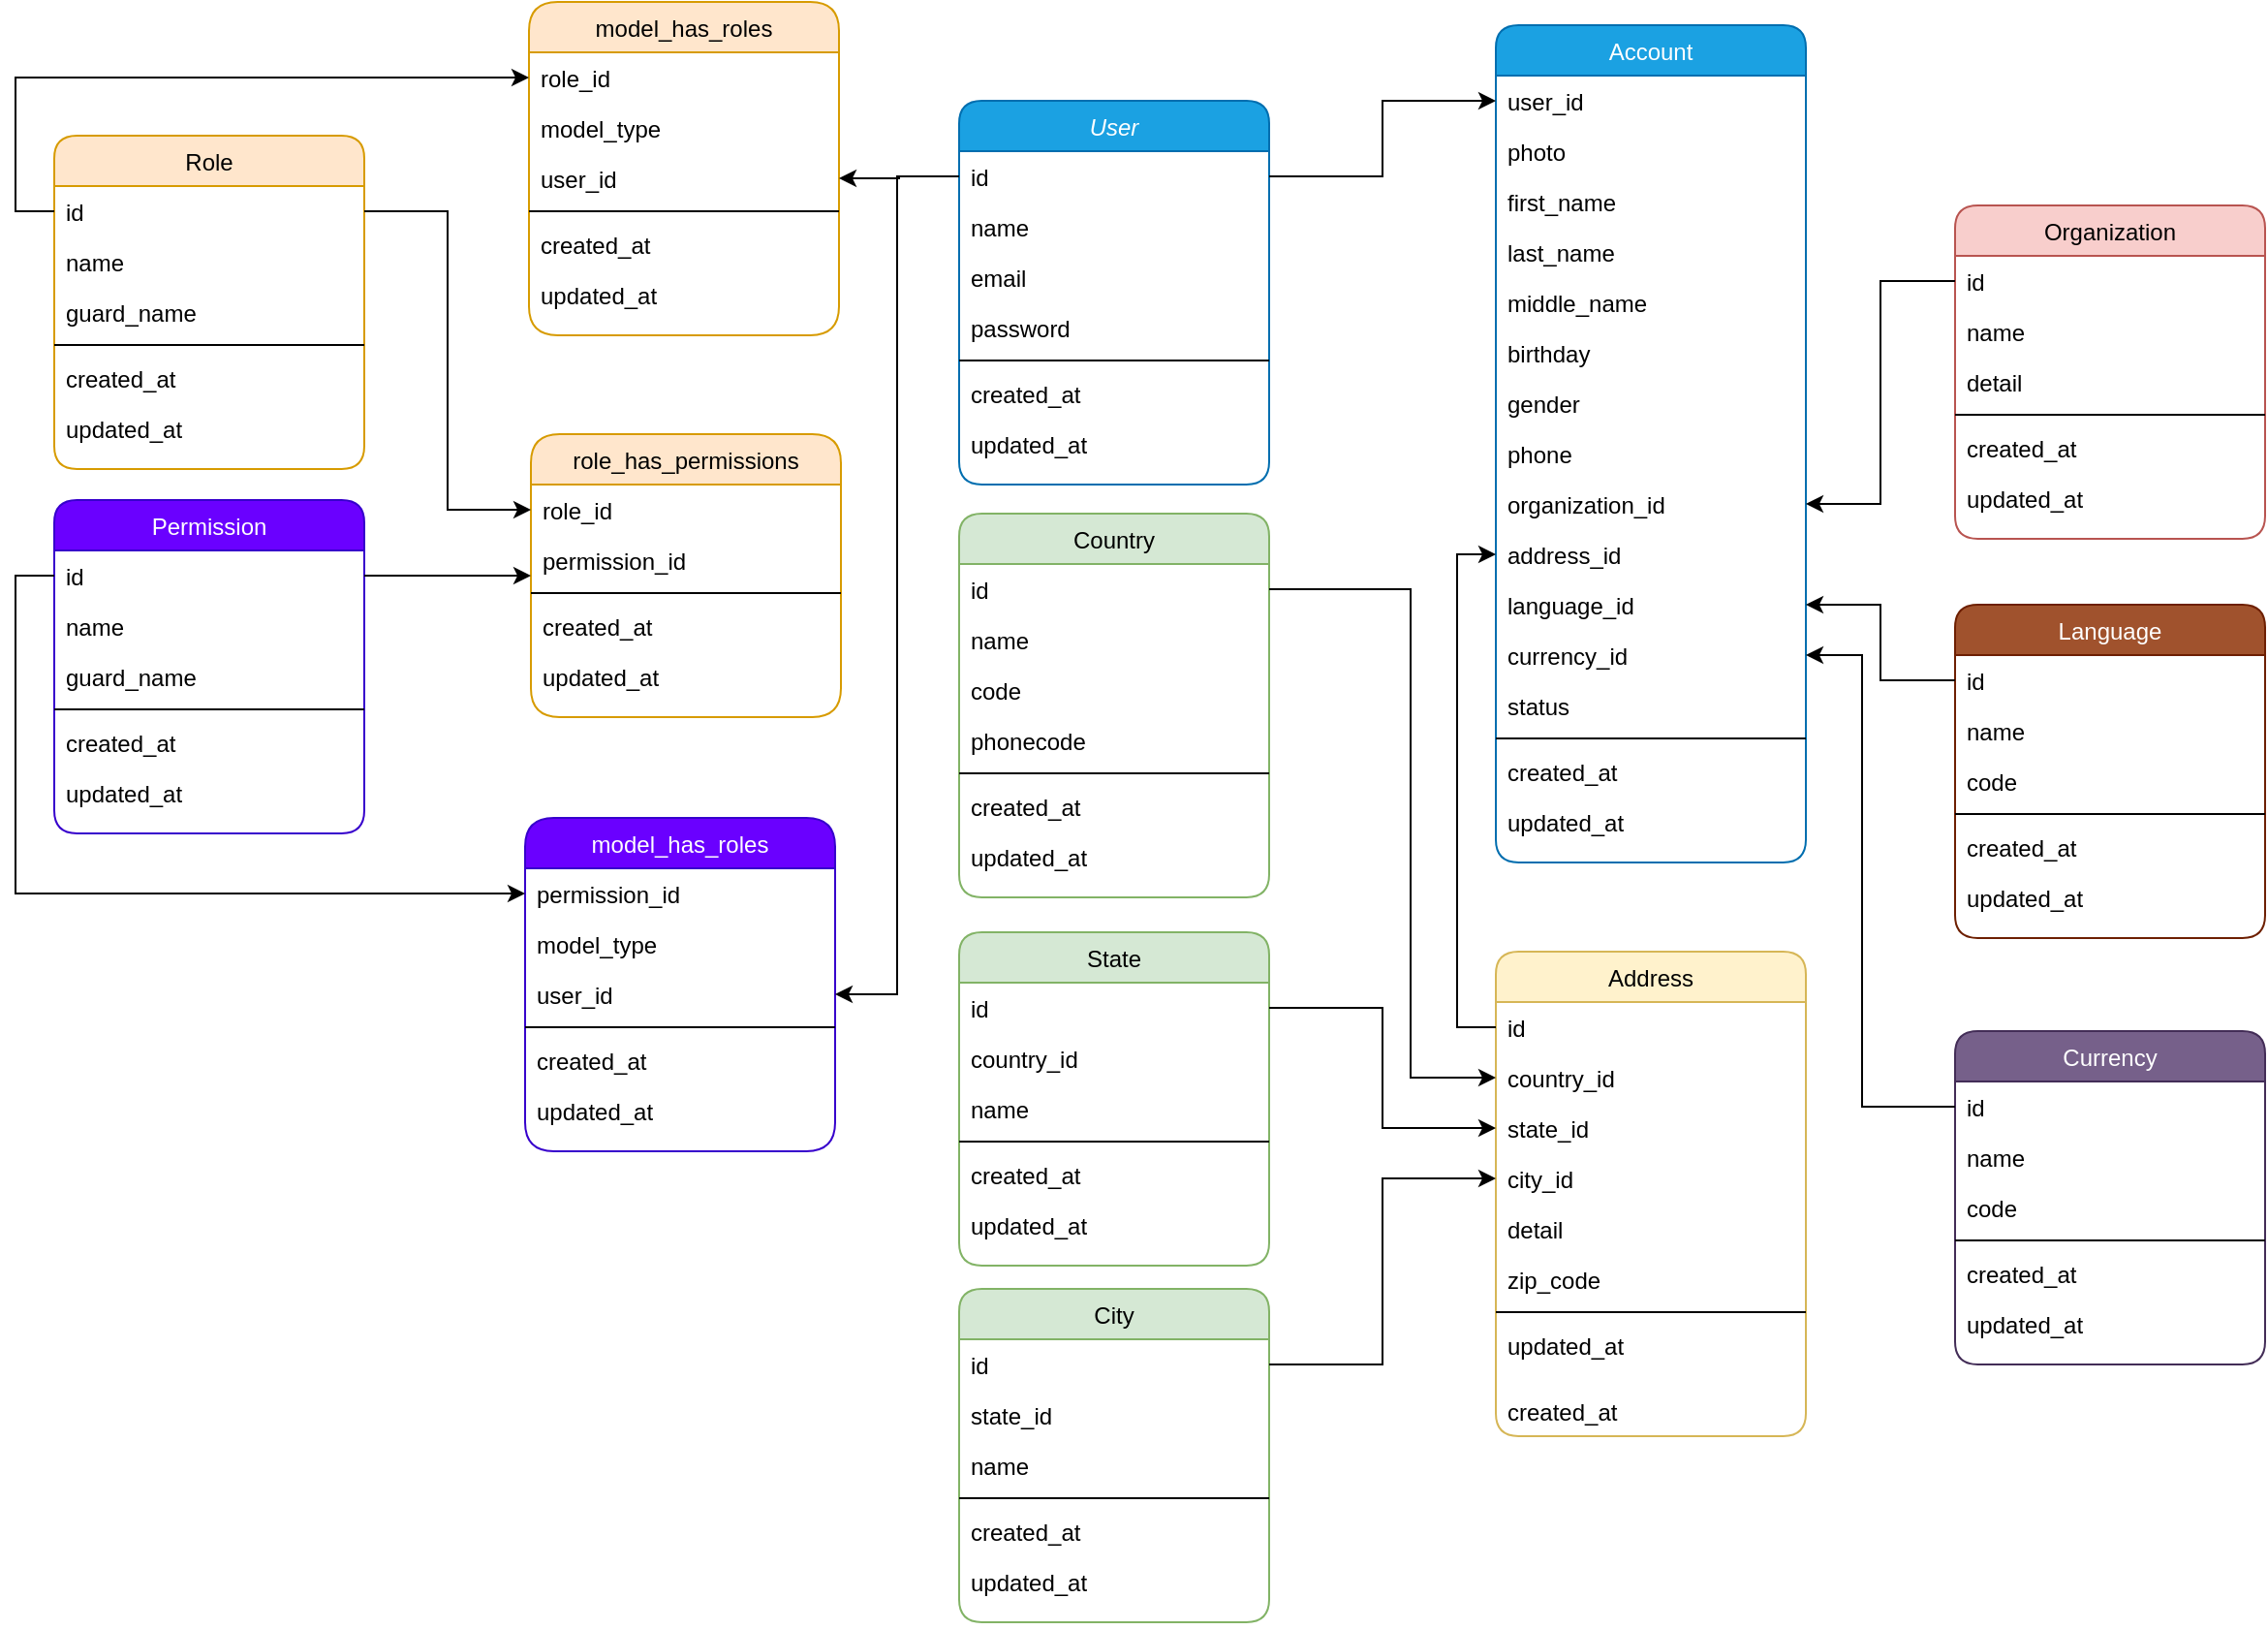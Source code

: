 <mxfile version="24.4.4" type="github">
  <diagram id="C5RBs43oDa-KdzZeNtuy" name="Page-1">
    <mxGraphModel dx="2900" dy="1130" grid="0" gridSize="10" guides="1" tooltips="1" connect="1" arrows="1" fold="1" page="0" pageScale="1" pageWidth="827" pageHeight="1169" math="0" shadow="0">
      <root>
        <mxCell id="WIyWlLk6GJQsqaUBKTNV-0" />
        <mxCell id="WIyWlLk6GJQsqaUBKTNV-1" parent="WIyWlLk6GJQsqaUBKTNV-0" />
        <mxCell id="zkfFHV4jXpPFQw0GAbJ--0" value="User" style="swimlane;fontStyle=2;align=center;verticalAlign=top;childLayout=stackLayout;horizontal=1;startSize=26;horizontalStack=0;resizeParent=1;resizeLast=0;collapsible=1;marginBottom=0;rounded=1;shadow=0;strokeWidth=1;fillColor=#1ba1e2;strokeColor=#006EAF;fontColor=#ffffff;" parent="WIyWlLk6GJQsqaUBKTNV-1" vertex="1">
          <mxGeometry x="-58" y="67" width="160" height="198" as="geometry">
            <mxRectangle x="230" y="140" width="160" height="26" as="alternateBounds" />
          </mxGeometry>
        </mxCell>
        <mxCell id="zkfFHV4jXpPFQw0GAbJ--1" value="id" style="text;align=left;verticalAlign=top;spacingLeft=4;spacingRight=4;overflow=hidden;rotatable=0;points=[[0,0.5],[1,0.5]];portConstraint=eastwest;" parent="zkfFHV4jXpPFQw0GAbJ--0" vertex="1">
          <mxGeometry y="26" width="160" height="26" as="geometry" />
        </mxCell>
        <mxCell id="_w4fHkP3av8SXixH83vg-1" value="name" style="text;align=left;verticalAlign=top;spacingLeft=4;spacingRight=4;overflow=hidden;rotatable=0;points=[[0,0.5],[1,0.5]];portConstraint=eastwest;" vertex="1" parent="zkfFHV4jXpPFQw0GAbJ--0">
          <mxGeometry y="52" width="160" height="26" as="geometry" />
        </mxCell>
        <mxCell id="zkfFHV4jXpPFQw0GAbJ--3" value="email" style="text;align=left;verticalAlign=top;spacingLeft=4;spacingRight=4;overflow=hidden;rotatable=0;points=[[0,0.5],[1,0.5]];portConstraint=eastwest;rounded=0;shadow=0;html=0;" parent="zkfFHV4jXpPFQw0GAbJ--0" vertex="1">
          <mxGeometry y="78" width="160" height="26" as="geometry" />
        </mxCell>
        <mxCell id="zkfFHV4jXpPFQw0GAbJ--2" value="password" style="text;align=left;verticalAlign=top;spacingLeft=4;spacingRight=4;overflow=hidden;rotatable=0;points=[[0,0.5],[1,0.5]];portConstraint=eastwest;rounded=0;shadow=0;html=0;" parent="zkfFHV4jXpPFQw0GAbJ--0" vertex="1">
          <mxGeometry y="104" width="160" height="26" as="geometry" />
        </mxCell>
        <mxCell id="zkfFHV4jXpPFQw0GAbJ--4" value="" style="line;html=1;strokeWidth=1;align=left;verticalAlign=middle;spacingTop=-1;spacingLeft=3;spacingRight=3;rotatable=0;labelPosition=right;points=[];portConstraint=eastwest;" parent="zkfFHV4jXpPFQw0GAbJ--0" vertex="1">
          <mxGeometry y="130" width="160" height="8" as="geometry" />
        </mxCell>
        <mxCell id="zkfFHV4jXpPFQw0GAbJ--5" value="created_at" style="text;align=left;verticalAlign=top;spacingLeft=4;spacingRight=4;overflow=hidden;rotatable=0;points=[[0,0.5],[1,0.5]];portConstraint=eastwest;" parent="zkfFHV4jXpPFQw0GAbJ--0" vertex="1">
          <mxGeometry y="138" width="160" height="26" as="geometry" />
        </mxCell>
        <mxCell id="_w4fHkP3av8SXixH83vg-0" value="updated_at" style="text;align=left;verticalAlign=top;spacingLeft=4;spacingRight=4;overflow=hidden;rotatable=0;points=[[0,0.5],[1,0.5]];portConstraint=eastwest;" vertex="1" parent="zkfFHV4jXpPFQw0GAbJ--0">
          <mxGeometry y="164" width="160" height="28" as="geometry" />
        </mxCell>
        <mxCell id="zkfFHV4jXpPFQw0GAbJ--6" value="Account" style="swimlane;fontStyle=0;align=center;verticalAlign=top;childLayout=stackLayout;horizontal=1;startSize=26;horizontalStack=0;resizeParent=1;resizeLast=0;collapsible=1;marginBottom=0;rounded=1;shadow=0;strokeWidth=1;glass=0;swimlaneLine=1;fillColor=#1ba1e2;strokeColor=#006EAF;fontColor=#ffffff;" parent="WIyWlLk6GJQsqaUBKTNV-1" vertex="1">
          <mxGeometry x="219" y="28" width="160" height="432" as="geometry">
            <mxRectangle x="130" y="380" width="160" height="26" as="alternateBounds" />
          </mxGeometry>
        </mxCell>
        <mxCell id="zkfFHV4jXpPFQw0GAbJ--7" value="user_id" style="text;align=left;verticalAlign=top;spacingLeft=4;spacingRight=4;overflow=hidden;rotatable=0;points=[[0,0.5],[1,0.5]];portConstraint=eastwest;" parent="zkfFHV4jXpPFQw0GAbJ--6" vertex="1">
          <mxGeometry y="26" width="160" height="26" as="geometry" />
        </mxCell>
        <mxCell id="_w4fHkP3av8SXixH83vg-8" value="photo" style="text;align=left;verticalAlign=top;spacingLeft=4;spacingRight=4;overflow=hidden;rotatable=0;points=[[0,0.5],[1,0.5]];portConstraint=eastwest;" vertex="1" parent="zkfFHV4jXpPFQw0GAbJ--6">
          <mxGeometry y="52" width="160" height="26" as="geometry" />
        </mxCell>
        <mxCell id="_w4fHkP3av8SXixH83vg-2" value="first_name" style="text;align=left;verticalAlign=top;spacingLeft=4;spacingRight=4;overflow=hidden;rotatable=0;points=[[0,0.5],[1,0.5]];portConstraint=eastwest;" vertex="1" parent="zkfFHV4jXpPFQw0GAbJ--6">
          <mxGeometry y="78" width="160" height="26" as="geometry" />
        </mxCell>
        <mxCell id="_w4fHkP3av8SXixH83vg-3" value="last_name" style="text;align=left;verticalAlign=top;spacingLeft=4;spacingRight=4;overflow=hidden;rotatable=0;points=[[0,0.5],[1,0.5]];portConstraint=eastwest;" vertex="1" parent="zkfFHV4jXpPFQw0GAbJ--6">
          <mxGeometry y="104" width="160" height="26" as="geometry" />
        </mxCell>
        <mxCell id="zkfFHV4jXpPFQw0GAbJ--8" value="middle_name" style="text;align=left;verticalAlign=top;spacingLeft=4;spacingRight=4;overflow=hidden;rotatable=0;points=[[0,0.5],[1,0.5]];portConstraint=eastwest;rounded=0;shadow=0;html=0;" parent="zkfFHV4jXpPFQw0GAbJ--6" vertex="1">
          <mxGeometry y="130" width="160" height="26" as="geometry" />
        </mxCell>
        <mxCell id="_w4fHkP3av8SXixH83vg-6" value="birthday" style="text;align=left;verticalAlign=top;spacingLeft=4;spacingRight=4;overflow=hidden;rotatable=0;points=[[0,0.5],[1,0.5]];portConstraint=eastwest;" vertex="1" parent="zkfFHV4jXpPFQw0GAbJ--6">
          <mxGeometry y="156" width="160" height="26" as="geometry" />
        </mxCell>
        <mxCell id="zkfFHV4jXpPFQw0GAbJ--11" value="gender" style="text;align=left;verticalAlign=top;spacingLeft=4;spacingRight=4;overflow=hidden;rotatable=0;points=[[0,0.5],[1,0.5]];portConstraint=eastwest;" parent="zkfFHV4jXpPFQw0GAbJ--6" vertex="1">
          <mxGeometry y="182" width="160" height="26" as="geometry" />
        </mxCell>
        <mxCell id="_w4fHkP3av8SXixH83vg-7" value="phone" style="text;align=left;verticalAlign=top;spacingLeft=4;spacingRight=4;overflow=hidden;rotatable=0;points=[[0,0.5],[1,0.5]];portConstraint=eastwest;" vertex="1" parent="zkfFHV4jXpPFQw0GAbJ--6">
          <mxGeometry y="208" width="160" height="26" as="geometry" />
        </mxCell>
        <mxCell id="_w4fHkP3av8SXixH83vg-12" value="organization_id" style="text;align=left;verticalAlign=top;spacingLeft=4;spacingRight=4;overflow=hidden;rotatable=0;points=[[0,0.5],[1,0.5]];portConstraint=eastwest;" vertex="1" parent="zkfFHV4jXpPFQw0GAbJ--6">
          <mxGeometry y="234" width="160" height="26" as="geometry" />
        </mxCell>
        <mxCell id="_w4fHkP3av8SXixH83vg-15" value="address_id" style="text;align=left;verticalAlign=top;spacingLeft=4;spacingRight=4;overflow=hidden;rotatable=0;points=[[0,0.5],[1,0.5]];portConstraint=eastwest;" vertex="1" parent="zkfFHV4jXpPFQw0GAbJ--6">
          <mxGeometry y="260" width="160" height="26" as="geometry" />
        </mxCell>
        <mxCell id="_w4fHkP3av8SXixH83vg-102" value="language_id" style="text;align=left;verticalAlign=top;spacingLeft=4;spacingRight=4;overflow=hidden;rotatable=0;points=[[0,0.5],[1,0.5]];portConstraint=eastwest;" vertex="1" parent="zkfFHV4jXpPFQw0GAbJ--6">
          <mxGeometry y="286" width="160" height="26" as="geometry" />
        </mxCell>
        <mxCell id="_w4fHkP3av8SXixH83vg-103" value="currency_id" style="text;align=left;verticalAlign=top;spacingLeft=4;spacingRight=4;overflow=hidden;rotatable=0;points=[[0,0.5],[1,0.5]];portConstraint=eastwest;" vertex="1" parent="zkfFHV4jXpPFQw0GAbJ--6">
          <mxGeometry y="312" width="160" height="26" as="geometry" />
        </mxCell>
        <mxCell id="_w4fHkP3av8SXixH83vg-114" value="status" style="text;align=left;verticalAlign=top;spacingLeft=4;spacingRight=4;overflow=hidden;rotatable=0;points=[[0,0.5],[1,0.5]];portConstraint=eastwest;" vertex="1" parent="zkfFHV4jXpPFQw0GAbJ--6">
          <mxGeometry y="338" width="160" height="26" as="geometry" />
        </mxCell>
        <mxCell id="zkfFHV4jXpPFQw0GAbJ--9" value="" style="line;html=1;strokeWidth=1;align=left;verticalAlign=middle;spacingTop=-1;spacingLeft=3;spacingRight=3;rotatable=0;labelPosition=right;points=[];portConstraint=eastwest;" parent="zkfFHV4jXpPFQw0GAbJ--6" vertex="1">
          <mxGeometry y="364" width="160" height="8" as="geometry" />
        </mxCell>
        <mxCell id="_w4fHkP3av8SXixH83vg-4" value="created_at" style="text;align=left;verticalAlign=top;spacingLeft=4;spacingRight=4;overflow=hidden;rotatable=0;points=[[0,0.5],[1,0.5]];portConstraint=eastwest;" vertex="1" parent="zkfFHV4jXpPFQw0GAbJ--6">
          <mxGeometry y="372" width="160" height="26" as="geometry" />
        </mxCell>
        <mxCell id="_w4fHkP3av8SXixH83vg-5" value="updated_at" style="text;align=left;verticalAlign=top;spacingLeft=4;spacingRight=4;overflow=hidden;rotatable=0;points=[[0,0.5],[1,0.5]];portConstraint=eastwest;" vertex="1" parent="zkfFHV4jXpPFQw0GAbJ--6">
          <mxGeometry y="398" width="160" height="34" as="geometry" />
        </mxCell>
        <mxCell id="zkfFHV4jXpPFQw0GAbJ--13" value="Organization" style="swimlane;fontStyle=0;align=center;verticalAlign=top;childLayout=stackLayout;horizontal=1;startSize=26;horizontalStack=0;resizeParent=1;resizeLast=0;collapsible=1;marginBottom=0;rounded=1;shadow=0;strokeWidth=1;fillColor=#f8cecc;strokeColor=#b85450;" parent="WIyWlLk6GJQsqaUBKTNV-1" vertex="1">
          <mxGeometry x="456" y="121" width="160" height="172" as="geometry">
            <mxRectangle x="340" y="380" width="170" height="26" as="alternateBounds" />
          </mxGeometry>
        </mxCell>
        <mxCell id="zkfFHV4jXpPFQw0GAbJ--14" value="id" style="text;align=left;verticalAlign=top;spacingLeft=4;spacingRight=4;overflow=hidden;rotatable=0;points=[[0,0.5],[1,0.5]];portConstraint=eastwest;" parent="zkfFHV4jXpPFQw0GAbJ--13" vertex="1">
          <mxGeometry y="26" width="160" height="26" as="geometry" />
        </mxCell>
        <mxCell id="_w4fHkP3av8SXixH83vg-11" value="name" style="text;align=left;verticalAlign=top;spacingLeft=4;spacingRight=4;overflow=hidden;rotatable=0;points=[[0,0.5],[1,0.5]];portConstraint=eastwest;" vertex="1" parent="zkfFHV4jXpPFQw0GAbJ--13">
          <mxGeometry y="52" width="160" height="26" as="geometry" />
        </mxCell>
        <mxCell id="_w4fHkP3av8SXixH83vg-14" value="detail" style="text;align=left;verticalAlign=top;spacingLeft=4;spacingRight=4;overflow=hidden;rotatable=0;points=[[0,0.5],[1,0.5]];portConstraint=eastwest;" vertex="1" parent="zkfFHV4jXpPFQw0GAbJ--13">
          <mxGeometry y="78" width="160" height="26" as="geometry" />
        </mxCell>
        <mxCell id="zkfFHV4jXpPFQw0GAbJ--15" value="" style="line;html=1;strokeWidth=1;align=left;verticalAlign=middle;spacingTop=-1;spacingLeft=3;spacingRight=3;rotatable=0;labelPosition=right;points=[];portConstraint=eastwest;" parent="zkfFHV4jXpPFQw0GAbJ--13" vertex="1">
          <mxGeometry y="104" width="160" height="8" as="geometry" />
        </mxCell>
        <mxCell id="_w4fHkP3av8SXixH83vg-10" value="created_at" style="text;align=left;verticalAlign=top;spacingLeft=4;spacingRight=4;overflow=hidden;rotatable=0;points=[[0,0.5],[1,0.5]];portConstraint=eastwest;" vertex="1" parent="zkfFHV4jXpPFQw0GAbJ--13">
          <mxGeometry y="112" width="160" height="26" as="geometry" />
        </mxCell>
        <mxCell id="_w4fHkP3av8SXixH83vg-9" value="updated_at" style="text;align=left;verticalAlign=top;spacingLeft=4;spacingRight=4;overflow=hidden;rotatable=0;points=[[0,0.5],[1,0.5]];portConstraint=eastwest;" vertex="1" parent="zkfFHV4jXpPFQw0GAbJ--13">
          <mxGeometry y="138" width="160" height="34" as="geometry" />
        </mxCell>
        <mxCell id="zkfFHV4jXpPFQw0GAbJ--17" value="Address" style="swimlane;fontStyle=0;align=center;verticalAlign=top;childLayout=stackLayout;horizontal=1;startSize=26;horizontalStack=0;resizeParent=1;resizeLast=0;collapsible=1;marginBottom=0;rounded=1;shadow=0;strokeWidth=1;fillColor=#fff2cc;strokeColor=#d6b656;gradientColor=none;swimlaneFillColor=none;" parent="WIyWlLk6GJQsqaUBKTNV-1" vertex="1">
          <mxGeometry x="219" y="506" width="160" height="250" as="geometry">
            <mxRectangle x="550" y="140" width="160" height="26" as="alternateBounds" />
          </mxGeometry>
        </mxCell>
        <mxCell id="zkfFHV4jXpPFQw0GAbJ--22" value="id" style="text;align=left;verticalAlign=top;spacingLeft=4;spacingRight=4;overflow=hidden;rotatable=0;points=[[0,0.5],[1,0.5]];portConstraint=eastwest;rounded=0;shadow=0;html=0;" parent="zkfFHV4jXpPFQw0GAbJ--17" vertex="1">
          <mxGeometry y="26" width="160" height="26" as="geometry" />
        </mxCell>
        <mxCell id="zkfFHV4jXpPFQw0GAbJ--20" value="country_id" style="text;align=left;verticalAlign=top;spacingLeft=4;spacingRight=4;overflow=hidden;rotatable=0;points=[[0,0.5],[1,0.5]];portConstraint=eastwest;rounded=0;shadow=0;html=0;" parent="zkfFHV4jXpPFQw0GAbJ--17" vertex="1">
          <mxGeometry y="52" width="160" height="26" as="geometry" />
        </mxCell>
        <mxCell id="zkfFHV4jXpPFQw0GAbJ--18" value="state_id" style="text;align=left;verticalAlign=top;spacingLeft=4;spacingRight=4;overflow=hidden;rotatable=0;points=[[0,0.5],[1,0.5]];portConstraint=eastwest;" parent="zkfFHV4jXpPFQw0GAbJ--17" vertex="1">
          <mxGeometry y="78" width="160" height="26" as="geometry" />
        </mxCell>
        <mxCell id="zkfFHV4jXpPFQw0GAbJ--19" value="city_id" style="text;align=left;verticalAlign=top;spacingLeft=4;spacingRight=4;overflow=hidden;rotatable=0;points=[[0,0.5],[1,0.5]];portConstraint=eastwest;rounded=0;shadow=0;html=0;" parent="zkfFHV4jXpPFQw0GAbJ--17" vertex="1">
          <mxGeometry y="104" width="160" height="26" as="geometry" />
        </mxCell>
        <mxCell id="zkfFHV4jXpPFQw0GAbJ--21" value="detail" style="text;align=left;verticalAlign=top;spacingLeft=4;spacingRight=4;overflow=hidden;rotatable=0;points=[[0,0.5],[1,0.5]];portConstraint=eastwest;rounded=0;shadow=0;html=0;" parent="zkfFHV4jXpPFQw0GAbJ--17" vertex="1">
          <mxGeometry y="130" width="160" height="26" as="geometry" />
        </mxCell>
        <mxCell id="_w4fHkP3av8SXixH83vg-94" value="zip_code" style="text;align=left;verticalAlign=top;spacingLeft=4;spacingRight=4;overflow=hidden;rotatable=0;points=[[0,0.5],[1,0.5]];portConstraint=eastwest;rounded=0;shadow=0;html=0;" vertex="1" parent="zkfFHV4jXpPFQw0GAbJ--17">
          <mxGeometry y="156" width="160" height="26" as="geometry" />
        </mxCell>
        <mxCell id="zkfFHV4jXpPFQw0GAbJ--23" value="" style="line;html=1;strokeWidth=1;align=left;verticalAlign=middle;spacingTop=-1;spacingLeft=3;spacingRight=3;rotatable=0;labelPosition=right;points=[];portConstraint=eastwest;" parent="zkfFHV4jXpPFQw0GAbJ--17" vertex="1">
          <mxGeometry y="182" width="160" height="8" as="geometry" />
        </mxCell>
        <mxCell id="_w4fHkP3av8SXixH83vg-43" value="updated_at" style="text;align=left;verticalAlign=top;spacingLeft=4;spacingRight=4;overflow=hidden;rotatable=0;points=[[0,0.5],[1,0.5]];portConstraint=eastwest;" vertex="1" parent="zkfFHV4jXpPFQw0GAbJ--17">
          <mxGeometry y="190" width="160" height="34" as="geometry" />
        </mxCell>
        <mxCell id="_w4fHkP3av8SXixH83vg-44" value="created_at" style="text;align=left;verticalAlign=top;spacingLeft=4;spacingRight=4;overflow=hidden;rotatable=0;points=[[0,0.5],[1,0.5]];portConstraint=eastwest;" vertex="1" parent="zkfFHV4jXpPFQw0GAbJ--17">
          <mxGeometry y="224" width="160" height="26" as="geometry" />
        </mxCell>
        <mxCell id="_w4fHkP3av8SXixH83vg-16" style="edgeStyle=orthogonalEdgeStyle;rounded=0;orthogonalLoop=1;jettySize=auto;html=1;exitX=1;exitY=0.5;exitDx=0;exitDy=0;entryX=0;entryY=0.5;entryDx=0;entryDy=0;" edge="1" parent="WIyWlLk6GJQsqaUBKTNV-1" source="zkfFHV4jXpPFQw0GAbJ--1" target="zkfFHV4jXpPFQw0GAbJ--7">
          <mxGeometry relative="1" as="geometry" />
        </mxCell>
        <mxCell id="_w4fHkP3av8SXixH83vg-17" value="Country" style="swimlane;fontStyle=0;align=center;verticalAlign=top;childLayout=stackLayout;horizontal=1;startSize=26;horizontalStack=0;resizeParent=1;resizeLast=0;collapsible=1;marginBottom=0;rounded=1;shadow=0;strokeWidth=1;fillColor=#d5e8d4;strokeColor=#82b366;" vertex="1" parent="WIyWlLk6GJQsqaUBKTNV-1">
          <mxGeometry x="-58" y="280" width="160" height="198" as="geometry">
            <mxRectangle x="550" y="140" width="160" height="26" as="alternateBounds" />
          </mxGeometry>
        </mxCell>
        <mxCell id="_w4fHkP3av8SXixH83vg-18" value="id" style="text;align=left;verticalAlign=top;spacingLeft=4;spacingRight=4;overflow=hidden;rotatable=0;points=[[0,0.5],[1,0.5]];portConstraint=eastwest;rounded=0;shadow=0;html=0;" vertex="1" parent="_w4fHkP3av8SXixH83vg-17">
          <mxGeometry y="26" width="160" height="26" as="geometry" />
        </mxCell>
        <mxCell id="_w4fHkP3av8SXixH83vg-19" value="name" style="text;align=left;verticalAlign=top;spacingLeft=4;spacingRight=4;overflow=hidden;rotatable=0;points=[[0,0.5],[1,0.5]];portConstraint=eastwest;rounded=0;shadow=0;html=0;" vertex="1" parent="_w4fHkP3av8SXixH83vg-17">
          <mxGeometry y="52" width="160" height="26" as="geometry" />
        </mxCell>
        <mxCell id="_w4fHkP3av8SXixH83vg-20" value="code" style="text;align=left;verticalAlign=top;spacingLeft=4;spacingRight=4;overflow=hidden;rotatable=0;points=[[0,0.5],[1,0.5]];portConstraint=eastwest;" vertex="1" parent="_w4fHkP3av8SXixH83vg-17">
          <mxGeometry y="78" width="160" height="26" as="geometry" />
        </mxCell>
        <mxCell id="_w4fHkP3av8SXixH83vg-21" value="phonecode" style="text;align=left;verticalAlign=top;spacingLeft=4;spacingRight=4;overflow=hidden;rotatable=0;points=[[0,0.5],[1,0.5]];portConstraint=eastwest;rounded=0;shadow=0;html=0;" vertex="1" parent="_w4fHkP3av8SXixH83vg-17">
          <mxGeometry y="104" width="160" height="26" as="geometry" />
        </mxCell>
        <mxCell id="_w4fHkP3av8SXixH83vg-23" value="" style="line;html=1;strokeWidth=1;align=left;verticalAlign=middle;spacingTop=-1;spacingLeft=3;spacingRight=3;rotatable=0;labelPosition=right;points=[];portConstraint=eastwest;" vertex="1" parent="_w4fHkP3av8SXixH83vg-17">
          <mxGeometry y="130" width="160" height="8" as="geometry" />
        </mxCell>
        <mxCell id="_w4fHkP3av8SXixH83vg-26" value="created_at" style="text;align=left;verticalAlign=top;spacingLeft=4;spacingRight=4;overflow=hidden;rotatable=0;points=[[0,0.5],[1,0.5]];portConstraint=eastwest;" vertex="1" parent="_w4fHkP3av8SXixH83vg-17">
          <mxGeometry y="138" width="160" height="26" as="geometry" />
        </mxCell>
        <mxCell id="_w4fHkP3av8SXixH83vg-27" value="updated_at" style="text;align=left;verticalAlign=top;spacingLeft=4;spacingRight=4;overflow=hidden;rotatable=0;points=[[0,0.5],[1,0.5]];portConstraint=eastwest;" vertex="1" parent="_w4fHkP3av8SXixH83vg-17">
          <mxGeometry y="164" width="160" height="34" as="geometry" />
        </mxCell>
        <mxCell id="_w4fHkP3av8SXixH83vg-28" value="State" style="swimlane;fontStyle=0;align=center;verticalAlign=top;childLayout=stackLayout;horizontal=1;startSize=26;horizontalStack=0;resizeParent=1;resizeLast=0;collapsible=1;marginBottom=0;rounded=1;shadow=0;strokeWidth=1;fillColor=#d5e8d4;strokeColor=#82b366;" vertex="1" parent="WIyWlLk6GJQsqaUBKTNV-1">
          <mxGeometry x="-58" y="496" width="160" height="172" as="geometry">
            <mxRectangle x="550" y="140" width="160" height="26" as="alternateBounds" />
          </mxGeometry>
        </mxCell>
        <mxCell id="_w4fHkP3av8SXixH83vg-29" value="id" style="text;align=left;verticalAlign=top;spacingLeft=4;spacingRight=4;overflow=hidden;rotatable=0;points=[[0,0.5],[1,0.5]];portConstraint=eastwest;rounded=0;shadow=0;html=0;" vertex="1" parent="_w4fHkP3av8SXixH83vg-28">
          <mxGeometry y="26" width="160" height="26" as="geometry" />
        </mxCell>
        <mxCell id="_w4fHkP3av8SXixH83vg-30" value="country_id" style="text;align=left;verticalAlign=top;spacingLeft=4;spacingRight=4;overflow=hidden;rotatable=0;points=[[0,0.5],[1,0.5]];portConstraint=eastwest;rounded=0;shadow=0;html=0;" vertex="1" parent="_w4fHkP3av8SXixH83vg-28">
          <mxGeometry y="52" width="160" height="26" as="geometry" />
        </mxCell>
        <mxCell id="_w4fHkP3av8SXixH83vg-31" value="name" style="text;align=left;verticalAlign=top;spacingLeft=4;spacingRight=4;overflow=hidden;rotatable=0;points=[[0,0.5],[1,0.5]];portConstraint=eastwest;" vertex="1" parent="_w4fHkP3av8SXixH83vg-28">
          <mxGeometry y="78" width="160" height="26" as="geometry" />
        </mxCell>
        <mxCell id="_w4fHkP3av8SXixH83vg-33" value="" style="line;html=1;strokeWidth=1;align=left;verticalAlign=middle;spacingTop=-1;spacingLeft=3;spacingRight=3;rotatable=0;labelPosition=right;points=[];portConstraint=eastwest;" vertex="1" parent="_w4fHkP3av8SXixH83vg-28">
          <mxGeometry y="104" width="160" height="8" as="geometry" />
        </mxCell>
        <mxCell id="_w4fHkP3av8SXixH83vg-34" value="created_at" style="text;align=left;verticalAlign=top;spacingLeft=4;spacingRight=4;overflow=hidden;rotatable=0;points=[[0,0.5],[1,0.5]];portConstraint=eastwest;" vertex="1" parent="_w4fHkP3av8SXixH83vg-28">
          <mxGeometry y="112" width="160" height="26" as="geometry" />
        </mxCell>
        <mxCell id="_w4fHkP3av8SXixH83vg-35" value="updated_at" style="text;align=left;verticalAlign=top;spacingLeft=4;spacingRight=4;overflow=hidden;rotatable=0;points=[[0,0.5],[1,0.5]];portConstraint=eastwest;" vertex="1" parent="_w4fHkP3av8SXixH83vg-28">
          <mxGeometry y="138" width="160" height="34" as="geometry" />
        </mxCell>
        <mxCell id="_w4fHkP3av8SXixH83vg-36" value="City" style="swimlane;fontStyle=0;align=center;verticalAlign=top;childLayout=stackLayout;horizontal=1;startSize=26;horizontalStack=0;resizeParent=1;resizeLast=0;collapsible=1;marginBottom=0;rounded=1;shadow=0;strokeWidth=1;fillColor=#d5e8d4;strokeColor=#82b366;" vertex="1" parent="WIyWlLk6GJQsqaUBKTNV-1">
          <mxGeometry x="-58" y="680" width="160" height="172" as="geometry">
            <mxRectangle x="550" y="140" width="160" height="26" as="alternateBounds" />
          </mxGeometry>
        </mxCell>
        <mxCell id="_w4fHkP3av8SXixH83vg-37" value="id" style="text;align=left;verticalAlign=top;spacingLeft=4;spacingRight=4;overflow=hidden;rotatable=0;points=[[0,0.5],[1,0.5]];portConstraint=eastwest;rounded=0;shadow=0;html=0;" vertex="1" parent="_w4fHkP3av8SXixH83vg-36">
          <mxGeometry y="26" width="160" height="26" as="geometry" />
        </mxCell>
        <mxCell id="_w4fHkP3av8SXixH83vg-38" value="state_id" style="text;align=left;verticalAlign=top;spacingLeft=4;spacingRight=4;overflow=hidden;rotatable=0;points=[[0,0.5],[1,0.5]];portConstraint=eastwest;rounded=0;shadow=0;html=0;" vertex="1" parent="_w4fHkP3av8SXixH83vg-36">
          <mxGeometry y="52" width="160" height="26" as="geometry" />
        </mxCell>
        <mxCell id="_w4fHkP3av8SXixH83vg-39" value="name" style="text;align=left;verticalAlign=top;spacingLeft=4;spacingRight=4;overflow=hidden;rotatable=0;points=[[0,0.5],[1,0.5]];portConstraint=eastwest;" vertex="1" parent="_w4fHkP3av8SXixH83vg-36">
          <mxGeometry y="78" width="160" height="26" as="geometry" />
        </mxCell>
        <mxCell id="_w4fHkP3av8SXixH83vg-40" value="" style="line;html=1;strokeWidth=1;align=left;verticalAlign=middle;spacingTop=-1;spacingLeft=3;spacingRight=3;rotatable=0;labelPosition=right;points=[];portConstraint=eastwest;" vertex="1" parent="_w4fHkP3av8SXixH83vg-36">
          <mxGeometry y="104" width="160" height="8" as="geometry" />
        </mxCell>
        <mxCell id="_w4fHkP3av8SXixH83vg-41" value="created_at" style="text;align=left;verticalAlign=top;spacingLeft=4;spacingRight=4;overflow=hidden;rotatable=0;points=[[0,0.5],[1,0.5]];portConstraint=eastwest;" vertex="1" parent="_w4fHkP3av8SXixH83vg-36">
          <mxGeometry y="112" width="160" height="26" as="geometry" />
        </mxCell>
        <mxCell id="_w4fHkP3av8SXixH83vg-42" value="updated_at" style="text;align=left;verticalAlign=top;spacingLeft=4;spacingRight=4;overflow=hidden;rotatable=0;points=[[0,0.5],[1,0.5]];portConstraint=eastwest;" vertex="1" parent="_w4fHkP3av8SXixH83vg-36">
          <mxGeometry y="138" width="160" height="34" as="geometry" />
        </mxCell>
        <mxCell id="_w4fHkP3av8SXixH83vg-45" style="edgeStyle=orthogonalEdgeStyle;rounded=0;orthogonalLoop=1;jettySize=auto;html=1;exitX=0;exitY=0.5;exitDx=0;exitDy=0;entryX=0;entryY=0.5;entryDx=0;entryDy=0;" edge="1" parent="WIyWlLk6GJQsqaUBKTNV-1" source="zkfFHV4jXpPFQw0GAbJ--22" target="_w4fHkP3av8SXixH83vg-15">
          <mxGeometry relative="1" as="geometry" />
        </mxCell>
        <mxCell id="_w4fHkP3av8SXixH83vg-47" style="edgeStyle=orthogonalEdgeStyle;rounded=0;orthogonalLoop=1;jettySize=auto;html=1;exitX=1;exitY=0.5;exitDx=0;exitDy=0;entryX=0;entryY=0.5;entryDx=0;entryDy=0;" edge="1" parent="WIyWlLk6GJQsqaUBKTNV-1" source="_w4fHkP3av8SXixH83vg-18" target="zkfFHV4jXpPFQw0GAbJ--20">
          <mxGeometry relative="1" as="geometry">
            <Array as="points">
              <mxPoint x="175" y="319" />
              <mxPoint x="175" y="571" />
            </Array>
          </mxGeometry>
        </mxCell>
        <mxCell id="_w4fHkP3av8SXixH83vg-48" style="edgeStyle=orthogonalEdgeStyle;rounded=0;orthogonalLoop=1;jettySize=auto;html=1;exitX=1;exitY=0.5;exitDx=0;exitDy=0;entryX=0;entryY=0.5;entryDx=0;entryDy=0;" edge="1" parent="WIyWlLk6GJQsqaUBKTNV-1" source="_w4fHkP3av8SXixH83vg-29" target="zkfFHV4jXpPFQw0GAbJ--18">
          <mxGeometry relative="1" as="geometry" />
        </mxCell>
        <mxCell id="_w4fHkP3av8SXixH83vg-49" style="edgeStyle=orthogonalEdgeStyle;rounded=0;orthogonalLoop=1;jettySize=auto;html=1;exitX=1;exitY=0.5;exitDx=0;exitDy=0;entryX=0;entryY=0.5;entryDx=0;entryDy=0;" edge="1" parent="WIyWlLk6GJQsqaUBKTNV-1" source="_w4fHkP3av8SXixH83vg-37" target="zkfFHV4jXpPFQw0GAbJ--19">
          <mxGeometry relative="1" as="geometry" />
        </mxCell>
        <mxCell id="_w4fHkP3av8SXixH83vg-50" value="Role" style="swimlane;fontStyle=0;align=center;verticalAlign=top;childLayout=stackLayout;horizontal=1;startSize=26;horizontalStack=0;resizeParent=1;resizeLast=0;collapsible=1;marginBottom=0;rounded=1;shadow=0;strokeWidth=1;fillColor=#ffe6cc;strokeColor=#d79b00;" vertex="1" parent="WIyWlLk6GJQsqaUBKTNV-1">
          <mxGeometry x="-525" y="85" width="160" height="172" as="geometry">
            <mxRectangle x="340" y="380" width="170" height="26" as="alternateBounds" />
          </mxGeometry>
        </mxCell>
        <mxCell id="_w4fHkP3av8SXixH83vg-51" value="id" style="text;align=left;verticalAlign=top;spacingLeft=4;spacingRight=4;overflow=hidden;rotatable=0;points=[[0,0.5],[1,0.5]];portConstraint=eastwest;" vertex="1" parent="_w4fHkP3av8SXixH83vg-50">
          <mxGeometry y="26" width="160" height="26" as="geometry" />
        </mxCell>
        <mxCell id="_w4fHkP3av8SXixH83vg-52" value="name" style="text;align=left;verticalAlign=top;spacingLeft=4;spacingRight=4;overflow=hidden;rotatable=0;points=[[0,0.5],[1,0.5]];portConstraint=eastwest;" vertex="1" parent="_w4fHkP3av8SXixH83vg-50">
          <mxGeometry y="52" width="160" height="26" as="geometry" />
        </mxCell>
        <mxCell id="_w4fHkP3av8SXixH83vg-57" value="guard_name" style="text;align=left;verticalAlign=top;spacingLeft=4;spacingRight=4;overflow=hidden;rotatable=0;points=[[0,0.5],[1,0.5]];portConstraint=eastwest;" vertex="1" parent="_w4fHkP3av8SXixH83vg-50">
          <mxGeometry y="78" width="160" height="26" as="geometry" />
        </mxCell>
        <mxCell id="_w4fHkP3av8SXixH83vg-54" value="" style="line;html=1;strokeWidth=1;align=left;verticalAlign=middle;spacingTop=-1;spacingLeft=3;spacingRight=3;rotatable=0;labelPosition=right;points=[];portConstraint=eastwest;" vertex="1" parent="_w4fHkP3av8SXixH83vg-50">
          <mxGeometry y="104" width="160" height="8" as="geometry" />
        </mxCell>
        <mxCell id="_w4fHkP3av8SXixH83vg-55" value="created_at" style="text;align=left;verticalAlign=top;spacingLeft=4;spacingRight=4;overflow=hidden;rotatable=0;points=[[0,0.5],[1,0.5]];portConstraint=eastwest;" vertex="1" parent="_w4fHkP3av8SXixH83vg-50">
          <mxGeometry y="112" width="160" height="26" as="geometry" />
        </mxCell>
        <mxCell id="_w4fHkP3av8SXixH83vg-56" value="updated_at" style="text;align=left;verticalAlign=top;spacingLeft=4;spacingRight=4;overflow=hidden;rotatable=0;points=[[0,0.5],[1,0.5]];portConstraint=eastwest;" vertex="1" parent="_w4fHkP3av8SXixH83vg-50">
          <mxGeometry y="138" width="160" height="34" as="geometry" />
        </mxCell>
        <mxCell id="_w4fHkP3av8SXixH83vg-80" style="edgeStyle=orthogonalEdgeStyle;rounded=0;orthogonalLoop=1;jettySize=auto;html=1;exitX=1;exitY=0.5;exitDx=0;exitDy=0;" edge="1" parent="_w4fHkP3av8SXixH83vg-50" source="_w4fHkP3av8SXixH83vg-51" target="_w4fHkP3av8SXixH83vg-51">
          <mxGeometry relative="1" as="geometry" />
        </mxCell>
        <mxCell id="_w4fHkP3av8SXixH83vg-58" value="Permission" style="swimlane;fontStyle=0;align=center;verticalAlign=top;childLayout=stackLayout;horizontal=1;startSize=26;horizontalStack=0;resizeParent=1;resizeLast=0;collapsible=1;marginBottom=0;rounded=1;shadow=0;strokeWidth=1;fillColor=#6a00ff;strokeColor=#3700CC;fontColor=#ffffff;" vertex="1" parent="WIyWlLk6GJQsqaUBKTNV-1">
          <mxGeometry x="-525" y="273" width="160" height="172" as="geometry">
            <mxRectangle x="340" y="380" width="170" height="26" as="alternateBounds" />
          </mxGeometry>
        </mxCell>
        <mxCell id="_w4fHkP3av8SXixH83vg-59" value="id" style="text;align=left;verticalAlign=top;spacingLeft=4;spacingRight=4;overflow=hidden;rotatable=0;points=[[0,0.5],[1,0.5]];portConstraint=eastwest;" vertex="1" parent="_w4fHkP3av8SXixH83vg-58">
          <mxGeometry y="26" width="160" height="26" as="geometry" />
        </mxCell>
        <mxCell id="_w4fHkP3av8SXixH83vg-60" value="name" style="text;align=left;verticalAlign=top;spacingLeft=4;spacingRight=4;overflow=hidden;rotatable=0;points=[[0,0.5],[1,0.5]];portConstraint=eastwest;" vertex="1" parent="_w4fHkP3av8SXixH83vg-58">
          <mxGeometry y="52" width="160" height="26" as="geometry" />
        </mxCell>
        <mxCell id="_w4fHkP3av8SXixH83vg-61" value="guard_name" style="text;align=left;verticalAlign=top;spacingLeft=4;spacingRight=4;overflow=hidden;rotatable=0;points=[[0,0.5],[1,0.5]];portConstraint=eastwest;" vertex="1" parent="_w4fHkP3av8SXixH83vg-58">
          <mxGeometry y="78" width="160" height="26" as="geometry" />
        </mxCell>
        <mxCell id="_w4fHkP3av8SXixH83vg-62" value="" style="line;html=1;strokeWidth=1;align=left;verticalAlign=middle;spacingTop=-1;spacingLeft=3;spacingRight=3;rotatable=0;labelPosition=right;points=[];portConstraint=eastwest;" vertex="1" parent="_w4fHkP3av8SXixH83vg-58">
          <mxGeometry y="104" width="160" height="8" as="geometry" />
        </mxCell>
        <mxCell id="_w4fHkP3av8SXixH83vg-63" value="created_at" style="text;align=left;verticalAlign=top;spacingLeft=4;spacingRight=4;overflow=hidden;rotatable=0;points=[[0,0.5],[1,0.5]];portConstraint=eastwest;" vertex="1" parent="_w4fHkP3av8SXixH83vg-58">
          <mxGeometry y="112" width="160" height="26" as="geometry" />
        </mxCell>
        <mxCell id="_w4fHkP3av8SXixH83vg-64" value="updated_at" style="text;align=left;verticalAlign=top;spacingLeft=4;spacingRight=4;overflow=hidden;rotatable=0;points=[[0,0.5],[1,0.5]];portConstraint=eastwest;" vertex="1" parent="_w4fHkP3av8SXixH83vg-58">
          <mxGeometry y="138" width="160" height="34" as="geometry" />
        </mxCell>
        <mxCell id="_w4fHkP3av8SXixH83vg-65" value="role_has_permissions" style="swimlane;fontStyle=0;align=center;verticalAlign=top;childLayout=stackLayout;horizontal=1;startSize=26;horizontalStack=0;resizeParent=1;resizeLast=0;collapsible=1;marginBottom=0;rounded=1;shadow=0;strokeWidth=1;arcSize=19;fillColor=#ffe6cc;strokeColor=#d79b00;" vertex="1" parent="WIyWlLk6GJQsqaUBKTNV-1">
          <mxGeometry x="-279" y="239" width="160" height="146" as="geometry">
            <mxRectangle x="340" y="380" width="170" height="26" as="alternateBounds" />
          </mxGeometry>
        </mxCell>
        <mxCell id="_w4fHkP3av8SXixH83vg-66" value="role_id" style="text;align=left;verticalAlign=top;spacingLeft=4;spacingRight=4;overflow=hidden;rotatable=0;points=[[0,0.5],[1,0.5]];portConstraint=eastwest;" vertex="1" parent="_w4fHkP3av8SXixH83vg-65">
          <mxGeometry y="26" width="160" height="26" as="geometry" />
        </mxCell>
        <mxCell id="_w4fHkP3av8SXixH83vg-67" value="permission_id" style="text;align=left;verticalAlign=top;spacingLeft=4;spacingRight=4;overflow=hidden;rotatable=0;points=[[0,0.5],[1,0.5]];portConstraint=eastwest;" vertex="1" parent="_w4fHkP3av8SXixH83vg-65">
          <mxGeometry y="52" width="160" height="26" as="geometry" />
        </mxCell>
        <mxCell id="_w4fHkP3av8SXixH83vg-69" value="" style="line;html=1;strokeWidth=1;align=left;verticalAlign=middle;spacingTop=-1;spacingLeft=3;spacingRight=3;rotatable=0;labelPosition=right;points=[];portConstraint=eastwest;" vertex="1" parent="_w4fHkP3av8SXixH83vg-65">
          <mxGeometry y="78" width="160" height="8" as="geometry" />
        </mxCell>
        <mxCell id="_w4fHkP3av8SXixH83vg-70" value="created_at" style="text;align=left;verticalAlign=top;spacingLeft=4;spacingRight=4;overflow=hidden;rotatable=0;points=[[0,0.5],[1,0.5]];portConstraint=eastwest;" vertex="1" parent="_w4fHkP3av8SXixH83vg-65">
          <mxGeometry y="86" width="160" height="26" as="geometry" />
        </mxCell>
        <mxCell id="_w4fHkP3av8SXixH83vg-71" value="updated_at" style="text;align=left;verticalAlign=top;spacingLeft=4;spacingRight=4;overflow=hidden;rotatable=0;points=[[0,0.5],[1,0.5]];portConstraint=eastwest;" vertex="1" parent="_w4fHkP3av8SXixH83vg-65">
          <mxGeometry y="112" width="160" height="34" as="geometry" />
        </mxCell>
        <mxCell id="_w4fHkP3av8SXixH83vg-72" style="edgeStyle=orthogonalEdgeStyle;rounded=0;orthogonalLoop=1;jettySize=auto;html=1;exitX=1;exitY=0.5;exitDx=0;exitDy=0;entryX=0;entryY=0.5;entryDx=0;entryDy=0;" edge="1" parent="WIyWlLk6GJQsqaUBKTNV-1" source="_w4fHkP3av8SXixH83vg-59" target="_w4fHkP3av8SXixH83vg-65">
          <mxGeometry relative="1" as="geometry">
            <Array as="points">
              <mxPoint x="-297" y="312" />
              <mxPoint x="-297" y="312" />
            </Array>
          </mxGeometry>
        </mxCell>
        <mxCell id="_w4fHkP3av8SXixH83vg-74" value="model_has_roles" style="swimlane;fontStyle=0;align=center;verticalAlign=top;childLayout=stackLayout;horizontal=1;startSize=26;horizontalStack=0;resizeParent=1;resizeLast=0;collapsible=1;marginBottom=0;rounded=1;shadow=0;strokeWidth=1;arcSize=19;fillColor=#ffe6cc;strokeColor=#d79b00;" vertex="1" parent="WIyWlLk6GJQsqaUBKTNV-1">
          <mxGeometry x="-280" y="16" width="160" height="172" as="geometry">
            <mxRectangle x="340" y="380" width="170" height="26" as="alternateBounds" />
          </mxGeometry>
        </mxCell>
        <mxCell id="_w4fHkP3av8SXixH83vg-75" value="role_id" style="text;align=left;verticalAlign=top;spacingLeft=4;spacingRight=4;overflow=hidden;rotatable=0;points=[[0,0.5],[1,0.5]];portConstraint=eastwest;" vertex="1" parent="_w4fHkP3av8SXixH83vg-74">
          <mxGeometry y="26" width="160" height="26" as="geometry" />
        </mxCell>
        <mxCell id="_w4fHkP3av8SXixH83vg-76" value="model_type" style="text;align=left;verticalAlign=top;spacingLeft=4;spacingRight=4;overflow=hidden;rotatable=0;points=[[0,0.5],[1,0.5]];portConstraint=eastwest;" vertex="1" parent="_w4fHkP3av8SXixH83vg-74">
          <mxGeometry y="52" width="160" height="26" as="geometry" />
        </mxCell>
        <mxCell id="_w4fHkP3av8SXixH83vg-81" value="user_id" style="text;align=left;verticalAlign=top;spacingLeft=4;spacingRight=4;overflow=hidden;rotatable=0;points=[[0,0.5],[1,0.5]];portConstraint=eastwest;" vertex="1" parent="_w4fHkP3av8SXixH83vg-74">
          <mxGeometry y="78" width="160" height="26" as="geometry" />
        </mxCell>
        <mxCell id="_w4fHkP3av8SXixH83vg-77" value="" style="line;html=1;strokeWidth=1;align=left;verticalAlign=middle;spacingTop=-1;spacingLeft=3;spacingRight=3;rotatable=0;labelPosition=right;points=[];portConstraint=eastwest;" vertex="1" parent="_w4fHkP3av8SXixH83vg-74">
          <mxGeometry y="104" width="160" height="8" as="geometry" />
        </mxCell>
        <mxCell id="_w4fHkP3av8SXixH83vg-78" value="created_at" style="text;align=left;verticalAlign=top;spacingLeft=4;spacingRight=4;overflow=hidden;rotatable=0;points=[[0,0.5],[1,0.5]];portConstraint=eastwest;" vertex="1" parent="_w4fHkP3av8SXixH83vg-74">
          <mxGeometry y="112" width="160" height="26" as="geometry" />
        </mxCell>
        <mxCell id="_w4fHkP3av8SXixH83vg-79" value="updated_at" style="text;align=left;verticalAlign=top;spacingLeft=4;spacingRight=4;overflow=hidden;rotatable=0;points=[[0,0.5],[1,0.5]];portConstraint=eastwest;" vertex="1" parent="_w4fHkP3av8SXixH83vg-74">
          <mxGeometry y="138" width="160" height="34" as="geometry" />
        </mxCell>
        <mxCell id="_w4fHkP3av8SXixH83vg-82" value="model_has_roles" style="swimlane;fontStyle=0;align=center;verticalAlign=top;childLayout=stackLayout;horizontal=1;startSize=26;horizontalStack=0;resizeParent=1;resizeLast=0;collapsible=1;marginBottom=0;rounded=1;shadow=0;strokeWidth=1;arcSize=19;fillColor=#6a00ff;fontColor=#ffffff;strokeColor=#3700CC;" vertex="1" parent="WIyWlLk6GJQsqaUBKTNV-1">
          <mxGeometry x="-282" y="437" width="160" height="172" as="geometry">
            <mxRectangle x="340" y="380" width="170" height="26" as="alternateBounds" />
          </mxGeometry>
        </mxCell>
        <mxCell id="_w4fHkP3av8SXixH83vg-83" value="permission_id" style="text;align=left;verticalAlign=top;spacingLeft=4;spacingRight=4;overflow=hidden;rotatable=0;points=[[0,0.5],[1,0.5]];portConstraint=eastwest;" vertex="1" parent="_w4fHkP3av8SXixH83vg-82">
          <mxGeometry y="26" width="160" height="26" as="geometry" />
        </mxCell>
        <mxCell id="_w4fHkP3av8SXixH83vg-84" value="model_type" style="text;align=left;verticalAlign=top;spacingLeft=4;spacingRight=4;overflow=hidden;rotatable=0;points=[[0,0.5],[1,0.5]];portConstraint=eastwest;" vertex="1" parent="_w4fHkP3av8SXixH83vg-82">
          <mxGeometry y="52" width="160" height="26" as="geometry" />
        </mxCell>
        <mxCell id="_w4fHkP3av8SXixH83vg-85" value="user_id" style="text;align=left;verticalAlign=top;spacingLeft=4;spacingRight=4;overflow=hidden;rotatable=0;points=[[0,0.5],[1,0.5]];portConstraint=eastwest;" vertex="1" parent="_w4fHkP3av8SXixH83vg-82">
          <mxGeometry y="78" width="160" height="26" as="geometry" />
        </mxCell>
        <mxCell id="_w4fHkP3av8SXixH83vg-86" value="" style="line;html=1;strokeWidth=1;align=left;verticalAlign=middle;spacingTop=-1;spacingLeft=3;spacingRight=3;rotatable=0;labelPosition=right;points=[];portConstraint=eastwest;" vertex="1" parent="_w4fHkP3av8SXixH83vg-82">
          <mxGeometry y="104" width="160" height="8" as="geometry" />
        </mxCell>
        <mxCell id="_w4fHkP3av8SXixH83vg-87" value="created_at" style="text;align=left;verticalAlign=top;spacingLeft=4;spacingRight=4;overflow=hidden;rotatable=0;points=[[0,0.5],[1,0.5]];portConstraint=eastwest;" vertex="1" parent="_w4fHkP3av8SXixH83vg-82">
          <mxGeometry y="112" width="160" height="26" as="geometry" />
        </mxCell>
        <mxCell id="_w4fHkP3av8SXixH83vg-88" value="updated_at" style="text;align=left;verticalAlign=top;spacingLeft=4;spacingRight=4;overflow=hidden;rotatable=0;points=[[0,0.5],[1,0.5]];portConstraint=eastwest;" vertex="1" parent="_w4fHkP3av8SXixH83vg-82">
          <mxGeometry y="138" width="160" height="34" as="geometry" />
        </mxCell>
        <mxCell id="_w4fHkP3av8SXixH83vg-89" style="edgeStyle=orthogonalEdgeStyle;rounded=0;orthogonalLoop=1;jettySize=auto;html=1;exitX=0;exitY=0.5;exitDx=0;exitDy=0;entryX=0;entryY=0.5;entryDx=0;entryDy=0;" edge="1" parent="WIyWlLk6GJQsqaUBKTNV-1" source="_w4fHkP3av8SXixH83vg-59" target="_w4fHkP3av8SXixH83vg-83">
          <mxGeometry relative="1" as="geometry" />
        </mxCell>
        <mxCell id="_w4fHkP3av8SXixH83vg-90" style="edgeStyle=orthogonalEdgeStyle;rounded=0;orthogonalLoop=1;jettySize=auto;html=1;exitX=0;exitY=0.5;exitDx=0;exitDy=0;entryX=0;entryY=0.5;entryDx=0;entryDy=0;" edge="1" parent="WIyWlLk6GJQsqaUBKTNV-1" source="_w4fHkP3av8SXixH83vg-51" target="_w4fHkP3av8SXixH83vg-75">
          <mxGeometry relative="1" as="geometry" />
        </mxCell>
        <mxCell id="_w4fHkP3av8SXixH83vg-91" style="edgeStyle=orthogonalEdgeStyle;rounded=0;orthogonalLoop=1;jettySize=auto;html=1;exitX=1;exitY=0.5;exitDx=0;exitDy=0;entryX=0;entryY=0.5;entryDx=0;entryDy=0;" edge="1" parent="WIyWlLk6GJQsqaUBKTNV-1" source="_w4fHkP3av8SXixH83vg-51" target="_w4fHkP3av8SXixH83vg-66">
          <mxGeometry relative="1" as="geometry" />
        </mxCell>
        <mxCell id="_w4fHkP3av8SXixH83vg-92" style="edgeStyle=orthogonalEdgeStyle;rounded=0;orthogonalLoop=1;jettySize=auto;html=1;exitX=0;exitY=0.5;exitDx=0;exitDy=0;entryX=1;entryY=0.5;entryDx=0;entryDy=0;" edge="1" parent="WIyWlLk6GJQsqaUBKTNV-1" source="zkfFHV4jXpPFQw0GAbJ--1" target="_w4fHkP3av8SXixH83vg-81">
          <mxGeometry relative="1" as="geometry" />
        </mxCell>
        <mxCell id="_w4fHkP3av8SXixH83vg-93" style="edgeStyle=orthogonalEdgeStyle;rounded=0;orthogonalLoop=1;jettySize=auto;html=1;exitX=0;exitY=0.5;exitDx=0;exitDy=0;entryX=1;entryY=0.5;entryDx=0;entryDy=0;" edge="1" parent="WIyWlLk6GJQsqaUBKTNV-1" source="zkfFHV4jXpPFQw0GAbJ--1" target="_w4fHkP3av8SXixH83vg-85">
          <mxGeometry relative="1" as="geometry" />
        </mxCell>
        <mxCell id="_w4fHkP3av8SXixH83vg-95" value="Language" style="swimlane;fontStyle=0;align=center;verticalAlign=top;childLayout=stackLayout;horizontal=1;startSize=26;horizontalStack=0;resizeParent=1;resizeLast=0;collapsible=1;marginBottom=0;rounded=1;shadow=0;strokeWidth=1;fillColor=#a0522d;strokeColor=#6D1F00;fontColor=#ffffff;" vertex="1" parent="WIyWlLk6GJQsqaUBKTNV-1">
          <mxGeometry x="456" y="327" width="160" height="172" as="geometry">
            <mxRectangle x="340" y="380" width="170" height="26" as="alternateBounds" />
          </mxGeometry>
        </mxCell>
        <mxCell id="_w4fHkP3av8SXixH83vg-96" value="id" style="text;align=left;verticalAlign=top;spacingLeft=4;spacingRight=4;overflow=hidden;rotatable=0;points=[[0,0.5],[1,0.5]];portConstraint=eastwest;" vertex="1" parent="_w4fHkP3av8SXixH83vg-95">
          <mxGeometry y="26" width="160" height="26" as="geometry" />
        </mxCell>
        <mxCell id="_w4fHkP3av8SXixH83vg-97" value="name" style="text;align=left;verticalAlign=top;spacingLeft=4;spacingRight=4;overflow=hidden;rotatable=0;points=[[0,0.5],[1,0.5]];portConstraint=eastwest;" vertex="1" parent="_w4fHkP3av8SXixH83vg-95">
          <mxGeometry y="52" width="160" height="26" as="geometry" />
        </mxCell>
        <mxCell id="_w4fHkP3av8SXixH83vg-98" value="code" style="text;align=left;verticalAlign=top;spacingLeft=4;spacingRight=4;overflow=hidden;rotatable=0;points=[[0,0.5],[1,0.5]];portConstraint=eastwest;" vertex="1" parent="_w4fHkP3av8SXixH83vg-95">
          <mxGeometry y="78" width="160" height="26" as="geometry" />
        </mxCell>
        <mxCell id="_w4fHkP3av8SXixH83vg-99" value="" style="line;html=1;strokeWidth=1;align=left;verticalAlign=middle;spacingTop=-1;spacingLeft=3;spacingRight=3;rotatable=0;labelPosition=right;points=[];portConstraint=eastwest;" vertex="1" parent="_w4fHkP3av8SXixH83vg-95">
          <mxGeometry y="104" width="160" height="8" as="geometry" />
        </mxCell>
        <mxCell id="_w4fHkP3av8SXixH83vg-100" value="created_at" style="text;align=left;verticalAlign=top;spacingLeft=4;spacingRight=4;overflow=hidden;rotatable=0;points=[[0,0.5],[1,0.5]];portConstraint=eastwest;" vertex="1" parent="_w4fHkP3av8SXixH83vg-95">
          <mxGeometry y="112" width="160" height="26" as="geometry" />
        </mxCell>
        <mxCell id="_w4fHkP3av8SXixH83vg-101" value="updated_at" style="text;align=left;verticalAlign=top;spacingLeft=4;spacingRight=4;overflow=hidden;rotatable=0;points=[[0,0.5],[1,0.5]];portConstraint=eastwest;" vertex="1" parent="_w4fHkP3av8SXixH83vg-95">
          <mxGeometry y="138" width="160" height="34" as="geometry" />
        </mxCell>
        <mxCell id="_w4fHkP3av8SXixH83vg-104" value="Currency" style="swimlane;fontStyle=0;align=center;verticalAlign=top;childLayout=stackLayout;horizontal=1;startSize=26;horizontalStack=0;resizeParent=1;resizeLast=0;collapsible=1;marginBottom=0;rounded=1;shadow=0;strokeWidth=1;fillColor=#76608a;strokeColor=#432D57;fontColor=#ffffff;" vertex="1" parent="WIyWlLk6GJQsqaUBKTNV-1">
          <mxGeometry x="456" y="547" width="160" height="172" as="geometry">
            <mxRectangle x="340" y="380" width="170" height="26" as="alternateBounds" />
          </mxGeometry>
        </mxCell>
        <mxCell id="_w4fHkP3av8SXixH83vg-105" value="id" style="text;align=left;verticalAlign=top;spacingLeft=4;spacingRight=4;overflow=hidden;rotatable=0;points=[[0,0.5],[1,0.5]];portConstraint=eastwest;" vertex="1" parent="_w4fHkP3av8SXixH83vg-104">
          <mxGeometry y="26" width="160" height="26" as="geometry" />
        </mxCell>
        <mxCell id="_w4fHkP3av8SXixH83vg-106" value="name" style="text;align=left;verticalAlign=top;spacingLeft=4;spacingRight=4;overflow=hidden;rotatable=0;points=[[0,0.5],[1,0.5]];portConstraint=eastwest;" vertex="1" parent="_w4fHkP3av8SXixH83vg-104">
          <mxGeometry y="52" width="160" height="26" as="geometry" />
        </mxCell>
        <mxCell id="_w4fHkP3av8SXixH83vg-107" value="code" style="text;align=left;verticalAlign=top;spacingLeft=4;spacingRight=4;overflow=hidden;rotatable=0;points=[[0,0.5],[1,0.5]];portConstraint=eastwest;" vertex="1" parent="_w4fHkP3av8SXixH83vg-104">
          <mxGeometry y="78" width="160" height="26" as="geometry" />
        </mxCell>
        <mxCell id="_w4fHkP3av8SXixH83vg-108" value="" style="line;html=1;strokeWidth=1;align=left;verticalAlign=middle;spacingTop=-1;spacingLeft=3;spacingRight=3;rotatable=0;labelPosition=right;points=[];portConstraint=eastwest;" vertex="1" parent="_w4fHkP3av8SXixH83vg-104">
          <mxGeometry y="104" width="160" height="8" as="geometry" />
        </mxCell>
        <mxCell id="_w4fHkP3av8SXixH83vg-109" value="created_at" style="text;align=left;verticalAlign=top;spacingLeft=4;spacingRight=4;overflow=hidden;rotatable=0;points=[[0,0.5],[1,0.5]];portConstraint=eastwest;" vertex="1" parent="_w4fHkP3av8SXixH83vg-104">
          <mxGeometry y="112" width="160" height="26" as="geometry" />
        </mxCell>
        <mxCell id="_w4fHkP3av8SXixH83vg-110" value="updated_at" style="text;align=left;verticalAlign=top;spacingLeft=4;spacingRight=4;overflow=hidden;rotatable=0;points=[[0,0.5],[1,0.5]];portConstraint=eastwest;" vertex="1" parent="_w4fHkP3av8SXixH83vg-104">
          <mxGeometry y="138" width="160" height="34" as="geometry" />
        </mxCell>
        <mxCell id="_w4fHkP3av8SXixH83vg-111" style="edgeStyle=orthogonalEdgeStyle;rounded=0;orthogonalLoop=1;jettySize=auto;html=1;exitX=0;exitY=0.5;exitDx=0;exitDy=0;" edge="1" parent="WIyWlLk6GJQsqaUBKTNV-1" source="_w4fHkP3av8SXixH83vg-105" target="_w4fHkP3av8SXixH83vg-103">
          <mxGeometry relative="1" as="geometry">
            <Array as="points">
              <mxPoint x="408" y="586" />
              <mxPoint x="408" y="353" />
            </Array>
          </mxGeometry>
        </mxCell>
        <mxCell id="_w4fHkP3av8SXixH83vg-112" style="edgeStyle=orthogonalEdgeStyle;rounded=0;orthogonalLoop=1;jettySize=auto;html=1;exitX=0;exitY=0.5;exitDx=0;exitDy=0;entryX=1;entryY=0.5;entryDx=0;entryDy=0;" edge="1" parent="WIyWlLk6GJQsqaUBKTNV-1" source="_w4fHkP3av8SXixH83vg-96" target="_w4fHkP3av8SXixH83vg-102">
          <mxGeometry relative="1" as="geometry" />
        </mxCell>
        <mxCell id="_w4fHkP3av8SXixH83vg-113" style="edgeStyle=orthogonalEdgeStyle;rounded=0;orthogonalLoop=1;jettySize=auto;html=1;exitX=0;exitY=0.5;exitDx=0;exitDy=0;" edge="1" parent="WIyWlLk6GJQsqaUBKTNV-1" source="zkfFHV4jXpPFQw0GAbJ--14" target="_w4fHkP3av8SXixH83vg-12">
          <mxGeometry relative="1" as="geometry" />
        </mxCell>
      </root>
    </mxGraphModel>
  </diagram>
</mxfile>
